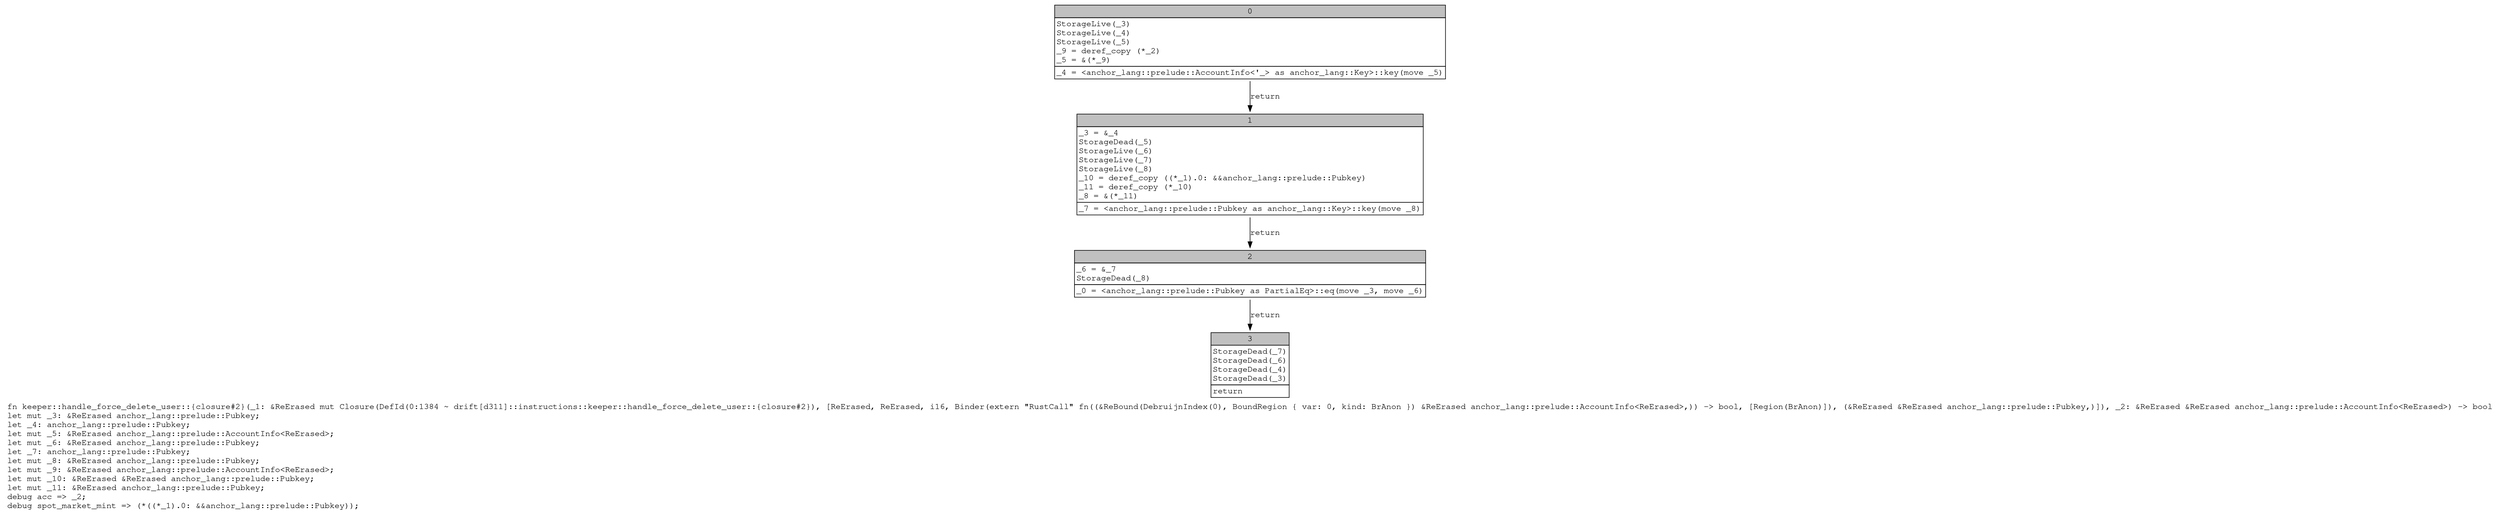 digraph Mir_0_1384 {
    graph [fontname="Courier, monospace"];
    node [fontname="Courier, monospace"];
    edge [fontname="Courier, monospace"];
    label=<fn keeper::handle_force_delete_user::{closure#2}(_1: &amp;ReErased mut Closure(DefId(0:1384 ~ drift[d311]::instructions::keeper::handle_force_delete_user::{closure#2}), [ReErased, ReErased, i16, Binder(extern &quot;RustCall&quot; fn((&amp;ReBound(DebruijnIndex(0), BoundRegion { var: 0, kind: BrAnon }) &amp;ReErased anchor_lang::prelude::AccountInfo&lt;ReErased&gt;,)) -&gt; bool, [Region(BrAnon)]), (&amp;ReErased &amp;ReErased anchor_lang::prelude::Pubkey,)]), _2: &amp;ReErased &amp;ReErased anchor_lang::prelude::AccountInfo&lt;ReErased&gt;) -&gt; bool<br align="left"/>let mut _3: &amp;ReErased anchor_lang::prelude::Pubkey;<br align="left"/>let _4: anchor_lang::prelude::Pubkey;<br align="left"/>let mut _5: &amp;ReErased anchor_lang::prelude::AccountInfo&lt;ReErased&gt;;<br align="left"/>let mut _6: &amp;ReErased anchor_lang::prelude::Pubkey;<br align="left"/>let _7: anchor_lang::prelude::Pubkey;<br align="left"/>let mut _8: &amp;ReErased anchor_lang::prelude::Pubkey;<br align="left"/>let mut _9: &amp;ReErased anchor_lang::prelude::AccountInfo&lt;ReErased&gt;;<br align="left"/>let mut _10: &amp;ReErased &amp;ReErased anchor_lang::prelude::Pubkey;<br align="left"/>let mut _11: &amp;ReErased anchor_lang::prelude::Pubkey;<br align="left"/>debug acc =&gt; _2;<br align="left"/>debug spot_market_mint =&gt; (*((*_1).0: &amp;&amp;anchor_lang::prelude::Pubkey));<br align="left"/>>;
    bb0__0_1384 [shape="none", label=<<table border="0" cellborder="1" cellspacing="0"><tr><td bgcolor="gray" align="center" colspan="1">0</td></tr><tr><td align="left" balign="left">StorageLive(_3)<br/>StorageLive(_4)<br/>StorageLive(_5)<br/>_9 = deref_copy (*_2)<br/>_5 = &amp;(*_9)<br/></td></tr><tr><td align="left">_4 = &lt;anchor_lang::prelude::AccountInfo&lt;'_&gt; as anchor_lang::Key&gt;::key(move _5)</td></tr></table>>];
    bb1__0_1384 [shape="none", label=<<table border="0" cellborder="1" cellspacing="0"><tr><td bgcolor="gray" align="center" colspan="1">1</td></tr><tr><td align="left" balign="left">_3 = &amp;_4<br/>StorageDead(_5)<br/>StorageLive(_6)<br/>StorageLive(_7)<br/>StorageLive(_8)<br/>_10 = deref_copy ((*_1).0: &amp;&amp;anchor_lang::prelude::Pubkey)<br/>_11 = deref_copy (*_10)<br/>_8 = &amp;(*_11)<br/></td></tr><tr><td align="left">_7 = &lt;anchor_lang::prelude::Pubkey as anchor_lang::Key&gt;::key(move _8)</td></tr></table>>];
    bb2__0_1384 [shape="none", label=<<table border="0" cellborder="1" cellspacing="0"><tr><td bgcolor="gray" align="center" colspan="1">2</td></tr><tr><td align="left" balign="left">_6 = &amp;_7<br/>StorageDead(_8)<br/></td></tr><tr><td align="left">_0 = &lt;anchor_lang::prelude::Pubkey as PartialEq&gt;::eq(move _3, move _6)</td></tr></table>>];
    bb3__0_1384 [shape="none", label=<<table border="0" cellborder="1" cellspacing="0"><tr><td bgcolor="gray" align="center" colspan="1">3</td></tr><tr><td align="left" balign="left">StorageDead(_7)<br/>StorageDead(_6)<br/>StorageDead(_4)<br/>StorageDead(_3)<br/></td></tr><tr><td align="left">return</td></tr></table>>];
    bb0__0_1384 -> bb1__0_1384 [label="return"];
    bb1__0_1384 -> bb2__0_1384 [label="return"];
    bb2__0_1384 -> bb3__0_1384 [label="return"];
}
